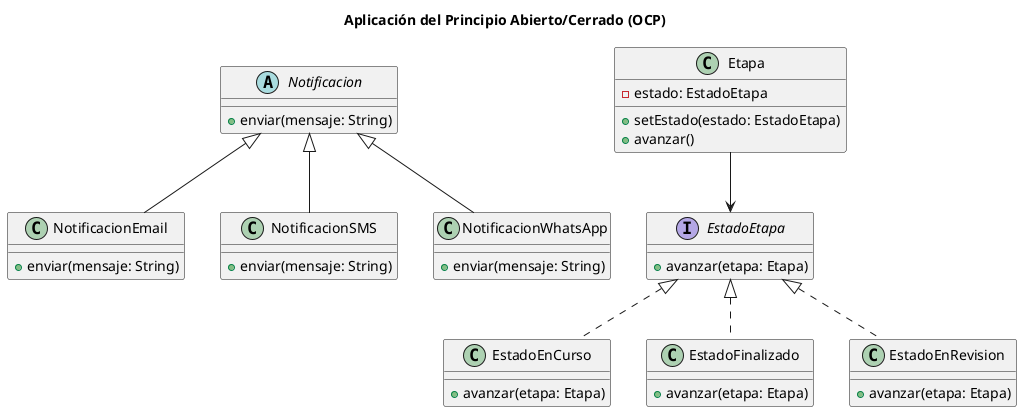 @startuml
title Aplicación del Principio Abierto/Cerrado (OCP)

' =========================
' Caso 1: Notificaciones
' =========================
abstract class Notificacion {
  +enviar(mensaje: String)
}

class NotificacionEmail {
  +enviar(mensaje: String)
}

class NotificacionSMS {
  +enviar(mensaje: String)
}

class NotificacionWhatsApp {
  +enviar(mensaje: String)
}

Notificacion <|-- NotificacionEmail
Notificacion <|-- NotificacionSMS
Notificacion <|-- NotificacionWhatsApp

' =========================
' Caso 2: Etapas de Proyecto
' =========================
class Etapa {
  -estado: EstadoEtapa
  +setEstado(estado: EstadoEtapa)
  +avanzar()
}

interface EstadoEtapa {
  +avanzar(etapa: Etapa)
}

class EstadoEnCurso {
  +avanzar(etapa: Etapa)
}

class EstadoFinalizado {
  +avanzar(etapa: Etapa)
}

class EstadoEnRevision {
  +avanzar(etapa: Etapa)
}

Etapa --> EstadoEtapa
EstadoEtapa <|.. EstadoEnCurso
EstadoEtapa <|.. EstadoFinalizado
EstadoEtapa <|.. EstadoEnRevision
@enduml
